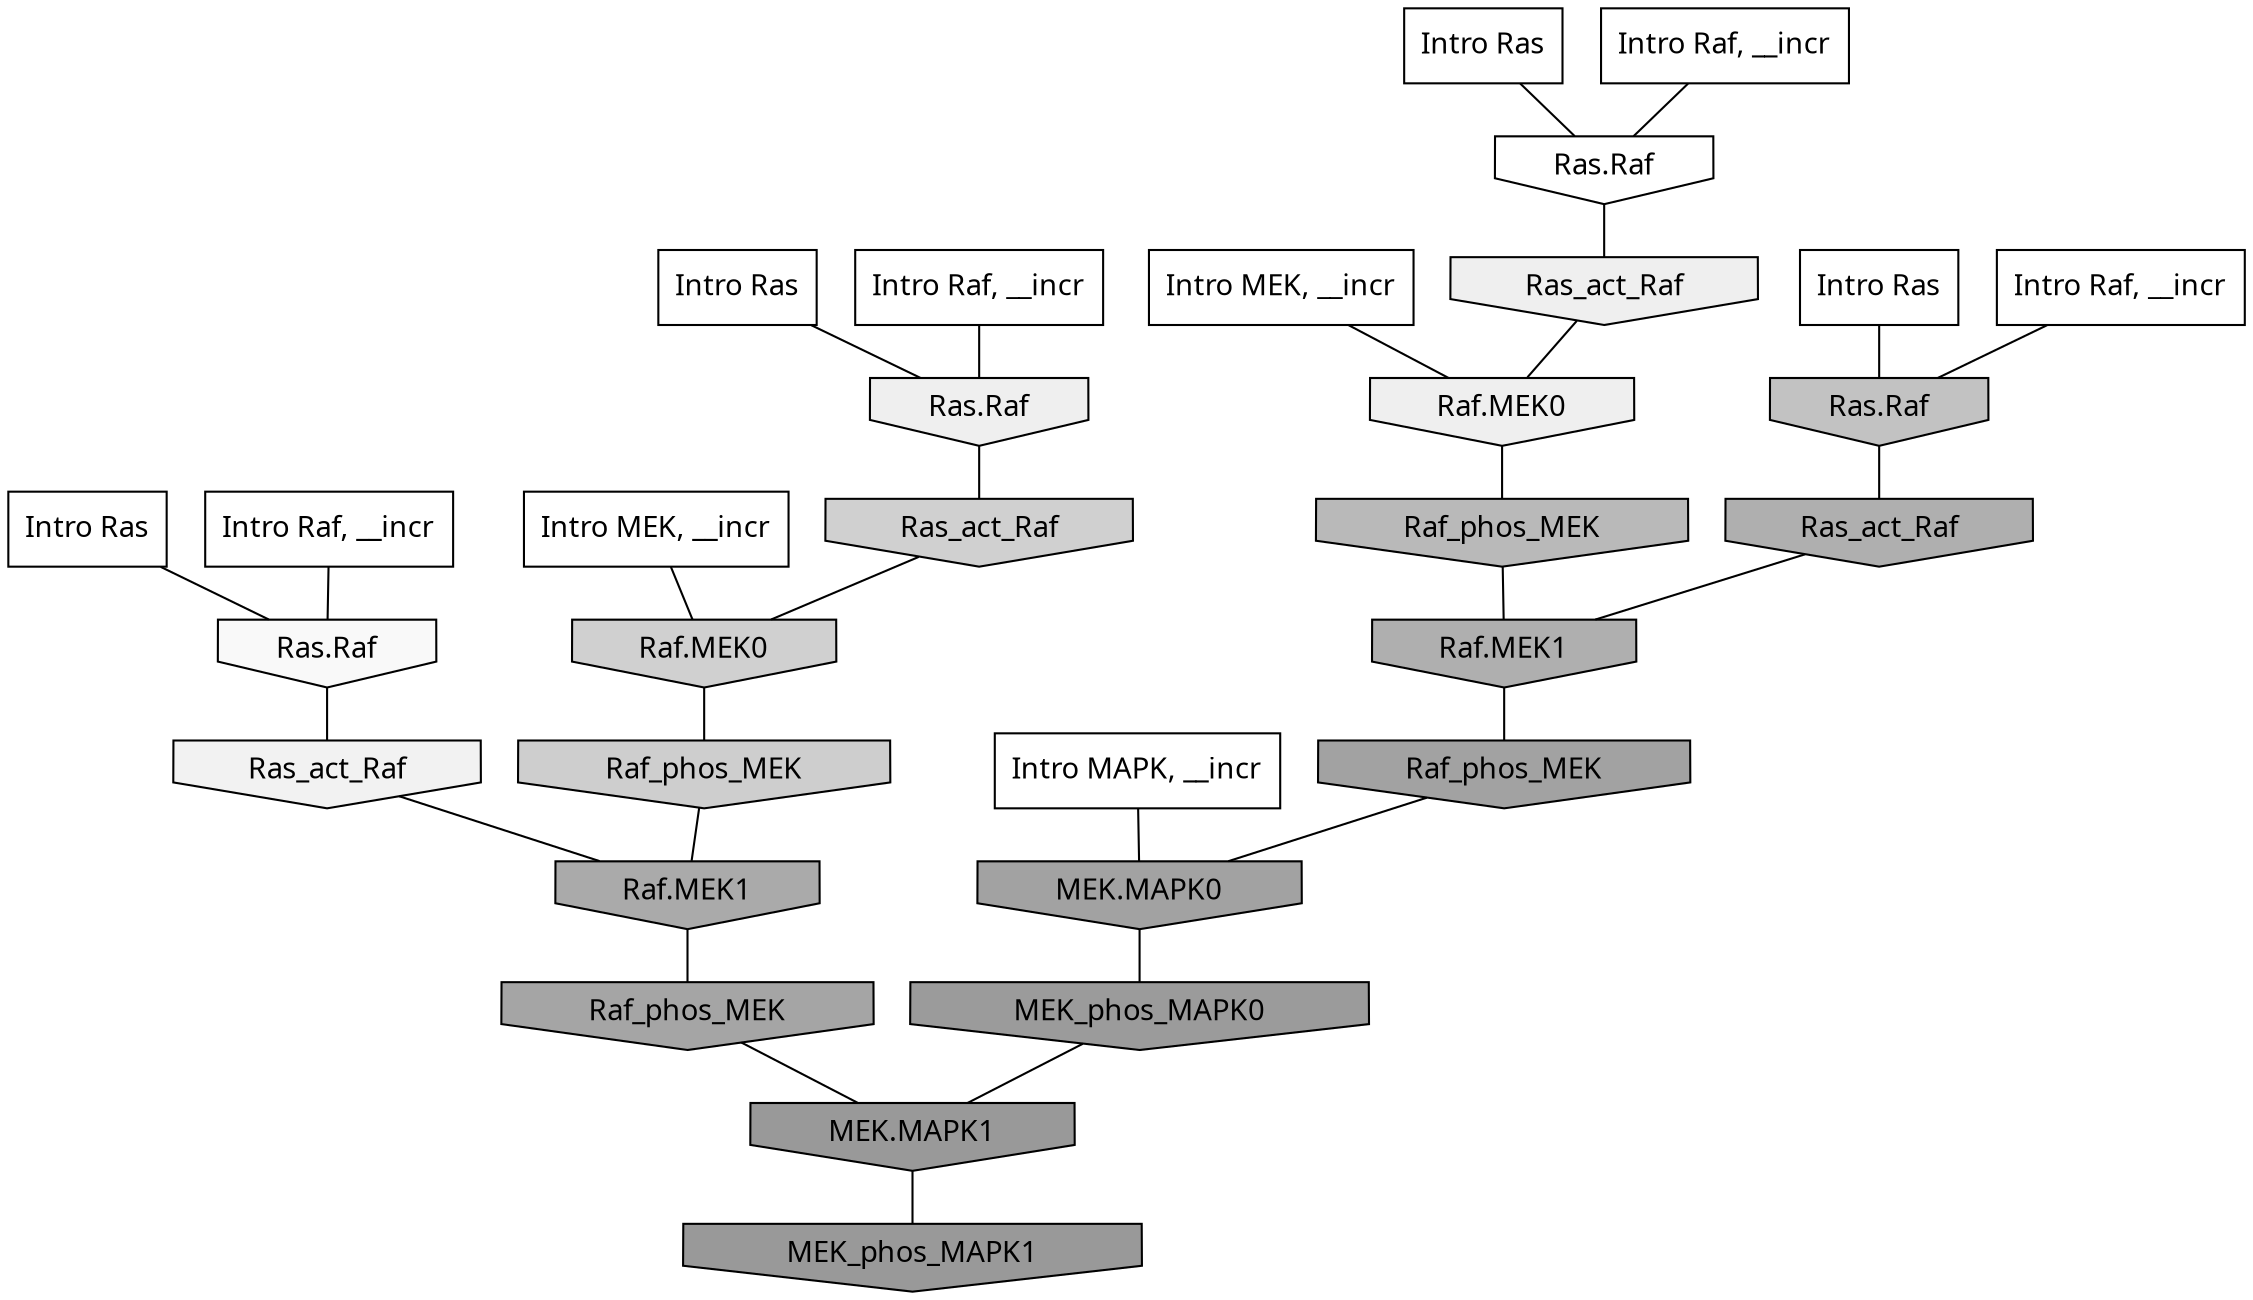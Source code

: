 digraph G{
  rankdir="TB";
  ranksep=0.30;
  node [fontname="CMU Serif"];
  edge [fontname="CMU Serif"];
  
  13 [label="Intro Ras", shape=rectangle, style=filled, fillcolor="0.000 0.000 1.000"]
  
  48 [label="Intro Ras", shape=rectangle, style=filled, fillcolor="0.000 0.000 1.000"]
  
  62 [label="Intro Ras", shape=rectangle, style=filled, fillcolor="0.000 0.000 1.000"]
  
  80 [label="Intro Ras", shape=rectangle, style=filled, fillcolor="0.000 0.000 1.000"]
  
  161 [label="Intro Raf, __incr", shape=rectangle, style=filled, fillcolor="0.000 0.000 1.000"]
  
  615 [label="Intro Raf, __incr", shape=rectangle, style=filled, fillcolor="0.000 0.000 1.000"]
  
  644 [label="Intro Raf, __incr", shape=rectangle, style=filled, fillcolor="0.000 0.000 1.000"]
  
  751 [label="Intro Raf, __incr", shape=rectangle, style=filled, fillcolor="0.000 0.000 1.000"]
  
  1252 [label="Intro MEK, __incr", shape=rectangle, style=filled, fillcolor="0.000 0.000 1.000"]
  
  2041 [label="Intro MEK, __incr", shape=rectangle, style=filled, fillcolor="0.000 0.000 1.000"]
  
  2212 [label="Intro MAPK, __incr", shape=rectangle, style=filled, fillcolor="0.000 0.000 1.000"]
  
  3250 [label="Ras.Raf", shape=invhouse, style=filled, fillcolor="0.000 0.000 1.000"]
  
  3470 [label="Ras.Raf", shape=invhouse, style=filled, fillcolor="0.000 0.000 0.975"]
  
  3685 [label="Ras_act_Raf", shape=invhouse, style=filled, fillcolor="0.000 0.000 0.946"]
  
  3809 [label="Ras_act_Raf", shape=invhouse, style=filled, fillcolor="0.000 0.000 0.936"]
  
  3812 [label="Raf.MEK0", shape=invhouse, style=filled, fillcolor="0.000 0.000 0.936"]
  
  3847 [label="Ras.Raf", shape=invhouse, style=filled, fillcolor="0.000 0.000 0.934"]
  
  5760 [label="Ras_act_Raf", shape=invhouse, style=filled, fillcolor="0.000 0.000 0.814"]
  
  5766 [label="Raf.MEK0", shape=invhouse, style=filled, fillcolor="0.000 0.000 0.813"]
  
  5874 [label="Raf_phos_MEK", shape=invhouse, style=filled, fillcolor="0.000 0.000 0.808"]
  
  6935 [label="Ras.Raf", shape=invhouse, style=filled, fillcolor="0.000 0.000 0.761"]
  
  8153 [label="Raf_phos_MEK", shape=invhouse, style=filled, fillcolor="0.000 0.000 0.723"]
  
  9477 [label="Ras_act_Raf", shape=invhouse, style=filled, fillcolor="0.000 0.000 0.685"]
  
  9485 [label="Raf.MEK1", shape=invhouse, style=filled, fillcolor="0.000 0.000 0.685"]
  
  10283 [label="Raf.MEK1", shape=invhouse, style=filled, fillcolor="0.000 0.000 0.667"]
  
  11264 [label="Raf_phos_MEK", shape=invhouse, style=filled, fillcolor="0.000 0.000 0.648"]
  
  12068 [label="Raf_phos_MEK", shape=invhouse, style=filled, fillcolor="0.000 0.000 0.633"]
  
  12070 [label="MEK.MAPK0", shape=invhouse, style=filled, fillcolor="0.000 0.000 0.633"]
  
  13669 [label="MEK_phos_MAPK0", shape=invhouse, style=filled, fillcolor="0.000 0.000 0.607"]
  
  14152 [label="MEK.MAPK1", shape=invhouse, style=filled, fillcolor="0.000 0.000 0.600"]
  
  14188 [label="MEK_phos_MAPK1", shape=invhouse, style=filled, fillcolor="0.000 0.000 0.600"]
  
  
  14152 -> 14188 [dir=none, color="0.000 0.000 0.000"] 
  13669 -> 14152 [dir=none, color="0.000 0.000 0.000"] 
  12070 -> 13669 [dir=none, color="0.000 0.000 0.000"] 
  12068 -> 12070 [dir=none, color="0.000 0.000 0.000"] 
  11264 -> 14152 [dir=none, color="0.000 0.000 0.000"] 
  10283 -> 11264 [dir=none, color="0.000 0.000 0.000"] 
  9485 -> 12068 [dir=none, color="0.000 0.000 0.000"] 
  9477 -> 9485 [dir=none, color="0.000 0.000 0.000"] 
  8153 -> 9485 [dir=none, color="0.000 0.000 0.000"] 
  6935 -> 9477 [dir=none, color="0.000 0.000 0.000"] 
  5874 -> 10283 [dir=none, color="0.000 0.000 0.000"] 
  5766 -> 5874 [dir=none, color="0.000 0.000 0.000"] 
  5760 -> 5766 [dir=none, color="0.000 0.000 0.000"] 
  3847 -> 5760 [dir=none, color="0.000 0.000 0.000"] 
  3812 -> 8153 [dir=none, color="0.000 0.000 0.000"] 
  3809 -> 3812 [dir=none, color="0.000 0.000 0.000"] 
  3685 -> 10283 [dir=none, color="0.000 0.000 0.000"] 
  3470 -> 3685 [dir=none, color="0.000 0.000 0.000"] 
  3250 -> 3809 [dir=none, color="0.000 0.000 0.000"] 
  2212 -> 12070 [dir=none, color="0.000 0.000 0.000"] 
  2041 -> 3812 [dir=none, color="0.000 0.000 0.000"] 
  1252 -> 5766 [dir=none, color="0.000 0.000 0.000"] 
  751 -> 3847 [dir=none, color="0.000 0.000 0.000"] 
  644 -> 3470 [dir=none, color="0.000 0.000 0.000"] 
  615 -> 6935 [dir=none, color="0.000 0.000 0.000"] 
  161 -> 3250 [dir=none, color="0.000 0.000 0.000"] 
  80 -> 3250 [dir=none, color="0.000 0.000 0.000"] 
  62 -> 3847 [dir=none, color="0.000 0.000 0.000"] 
  48 -> 6935 [dir=none, color="0.000 0.000 0.000"] 
  13 -> 3470 [dir=none, color="0.000 0.000 0.000"] 
  
  }
